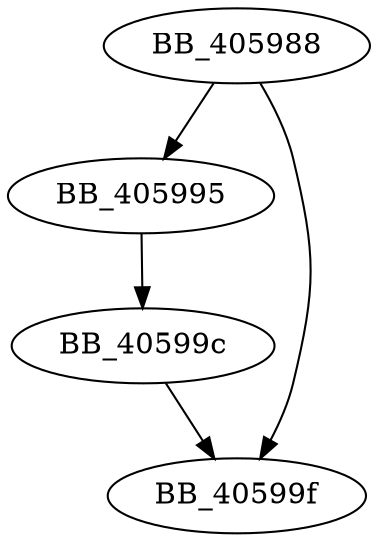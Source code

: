 DiGraph sub_405988{
BB_405988->BB_405995
BB_405988->BB_40599f
BB_405995->BB_40599c
BB_40599c->BB_40599f
}
